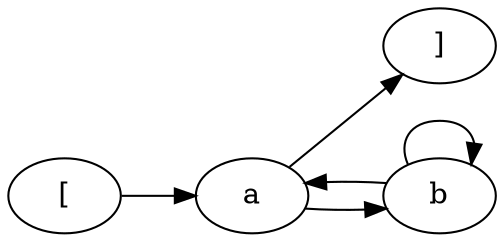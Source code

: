 digraph G {
rankdir = LR
label = "";
esg0_vertex0 -> esg0_vertex1;
esg0_vertex1 -> esg0_vertex3;
esg0_vertex2 -> esg0_vertex2;
esg0_vertex1 -> esg0_vertex2;
esg0_vertex2 -> esg0_vertex1;
esg0_vertex0 [label = "["]
esg0_vertex1 [label = "a"]
esg0_vertex3 [label = "]"]
esg0_vertex2 [label = "b"]
}
